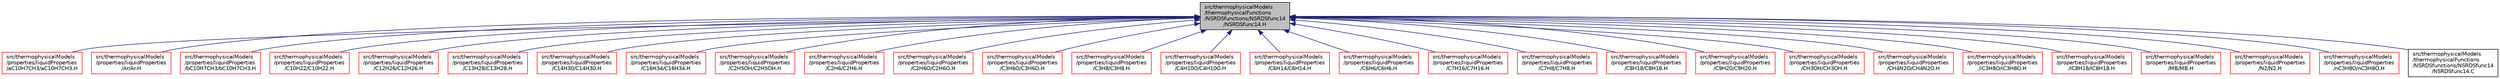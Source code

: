digraph "src/thermophysicalModels/thermophysicalFunctions/NSRDSfunctions/NSRDSfunc14/NSRDSfunc14.H"
{
  bgcolor="transparent";
  edge [fontname="Helvetica",fontsize="10",labelfontname="Helvetica",labelfontsize="10"];
  node [fontname="Helvetica",fontsize="10",shape=record];
  Node90 [label="src/thermophysicalModels\l/thermophysicalFunctions\l/NSRDSfunctions/NSRDSfunc14\l/NSRDSfunc14.H",height=0.2,width=0.4,color="black", fillcolor="grey75", style="filled", fontcolor="black"];
  Node90 -> Node91 [dir="back",color="midnightblue",fontsize="10",style="solid",fontname="Helvetica"];
  Node91 [label="src/thermophysicalModels\l/properties/liquidProperties\l/aC10H7CH3/aC10H7CH3.H",height=0.2,width=0.4,color="red",URL="$a16037.html"];
  Node90 -> Node93 [dir="back",color="midnightblue",fontsize="10",style="solid",fontname="Helvetica"];
  Node93 [label="src/thermophysicalModels\l/properties/liquidProperties\l/Ar/Ar.H",height=0.2,width=0.4,color="red",URL="$a16046.html"];
  Node90 -> Node95 [dir="back",color="midnightblue",fontsize="10",style="solid",fontname="Helvetica"];
  Node95 [label="src/thermophysicalModels\l/properties/liquidProperties\l/bC10H7CH3/bC10H7CH3.H",height=0.2,width=0.4,color="red",URL="$a16055.html"];
  Node90 -> Node97 [dir="back",color="midnightblue",fontsize="10",style="solid",fontname="Helvetica"];
  Node97 [label="src/thermophysicalModels\l/properties/liquidProperties\l/C10H22/C10H22.H",height=0.2,width=0.4,color="red",URL="$a16064.html"];
  Node90 -> Node99 [dir="back",color="midnightblue",fontsize="10",style="solid",fontname="Helvetica"];
  Node99 [label="src/thermophysicalModels\l/properties/liquidProperties\l/C12H26/C12H26.H",height=0.2,width=0.4,color="red",URL="$a16073.html"];
  Node90 -> Node101 [dir="back",color="midnightblue",fontsize="10",style="solid",fontname="Helvetica"];
  Node101 [label="src/thermophysicalModels\l/properties/liquidProperties\l/C13H28/C13H28.H",height=0.2,width=0.4,color="red",URL="$a16082.html"];
  Node90 -> Node103 [dir="back",color="midnightblue",fontsize="10",style="solid",fontname="Helvetica"];
  Node103 [label="src/thermophysicalModels\l/properties/liquidProperties\l/C14H30/C14H30.H",height=0.2,width=0.4,color="red",URL="$a16091.html"];
  Node90 -> Node105 [dir="back",color="midnightblue",fontsize="10",style="solid",fontname="Helvetica"];
  Node105 [label="src/thermophysicalModels\l/properties/liquidProperties\l/C16H34/C16H34.H",height=0.2,width=0.4,color="red",URL="$a16100.html"];
  Node90 -> Node107 [dir="back",color="midnightblue",fontsize="10",style="solid",fontname="Helvetica"];
  Node107 [label="src/thermophysicalModels\l/properties/liquidProperties\l/C2H5OH/C2H5OH.H",height=0.2,width=0.4,color="red",URL="$a16109.html"];
  Node90 -> Node109 [dir="back",color="midnightblue",fontsize="10",style="solid",fontname="Helvetica"];
  Node109 [label="src/thermophysicalModels\l/properties/liquidProperties\l/C2H6/C2H6.H",height=0.2,width=0.4,color="red",URL="$a16118.html"];
  Node90 -> Node111 [dir="back",color="midnightblue",fontsize="10",style="solid",fontname="Helvetica"];
  Node111 [label="src/thermophysicalModels\l/properties/liquidProperties\l/C2H6O/C2H6O.H",height=0.2,width=0.4,color="red",URL="$a16127.html"];
  Node90 -> Node113 [dir="back",color="midnightblue",fontsize="10",style="solid",fontname="Helvetica"];
  Node113 [label="src/thermophysicalModels\l/properties/liquidProperties\l/C3H6O/C3H6O.H",height=0.2,width=0.4,color="red",URL="$a16136.html"];
  Node90 -> Node115 [dir="back",color="midnightblue",fontsize="10",style="solid",fontname="Helvetica"];
  Node115 [label="src/thermophysicalModels\l/properties/liquidProperties\l/C3H8/C3H8.H",height=0.2,width=0.4,color="red",URL="$a16145.html"];
  Node90 -> Node117 [dir="back",color="midnightblue",fontsize="10",style="solid",fontname="Helvetica"];
  Node117 [label="src/thermophysicalModels\l/properties/liquidProperties\l/C4H10O/C4H10O.H",height=0.2,width=0.4,color="red",URL="$a16154.html"];
  Node90 -> Node119 [dir="back",color="midnightblue",fontsize="10",style="solid",fontname="Helvetica"];
  Node119 [label="src/thermophysicalModels\l/properties/liquidProperties\l/C6H14/C6H14.H",height=0.2,width=0.4,color="red",URL="$a16163.html"];
  Node90 -> Node121 [dir="back",color="midnightblue",fontsize="10",style="solid",fontname="Helvetica"];
  Node121 [label="src/thermophysicalModels\l/properties/liquidProperties\l/C6H6/C6H6.H",height=0.2,width=0.4,color="red",URL="$a16172.html"];
  Node90 -> Node123 [dir="back",color="midnightblue",fontsize="10",style="solid",fontname="Helvetica"];
  Node123 [label="src/thermophysicalModels\l/properties/liquidProperties\l/C7H16/C7H16.H",height=0.2,width=0.4,color="red",URL="$a16181.html"];
  Node90 -> Node125 [dir="back",color="midnightblue",fontsize="10",style="solid",fontname="Helvetica"];
  Node125 [label="src/thermophysicalModels\l/properties/liquidProperties\l/C7H8/C7H8.H",height=0.2,width=0.4,color="red",URL="$a16190.html"];
  Node90 -> Node127 [dir="back",color="midnightblue",fontsize="10",style="solid",fontname="Helvetica"];
  Node127 [label="src/thermophysicalModels\l/properties/liquidProperties\l/C8H18/C8H18.H",height=0.2,width=0.4,color="red",URL="$a16208.html"];
  Node90 -> Node129 [dir="back",color="midnightblue",fontsize="10",style="solid",fontname="Helvetica"];
  Node129 [label="src/thermophysicalModels\l/properties/liquidProperties\l/C9H20/C9H20.H",height=0.2,width=0.4,color="red",URL="$a16217.html"];
  Node90 -> Node131 [dir="back",color="midnightblue",fontsize="10",style="solid",fontname="Helvetica"];
  Node131 [label="src/thermophysicalModels\l/properties/liquidProperties\l/CH3OH/CH3OH.H",height=0.2,width=0.4,color="red",URL="$a16226.html"];
  Node90 -> Node133 [dir="back",color="midnightblue",fontsize="10",style="solid",fontname="Helvetica"];
  Node133 [label="src/thermophysicalModels\l/properties/liquidProperties\l/CH4N2O/CH4N2O.H",height=0.2,width=0.4,color="red",URL="$a16235.html"];
  Node90 -> Node135 [dir="back",color="midnightblue",fontsize="10",style="solid",fontname="Helvetica"];
  Node135 [label="src/thermophysicalModels\l/properties/liquidProperties\l/iC3H8O/iC3H8O.H",height=0.2,width=0.4,color="red",URL="$a16253.html"];
  Node90 -> Node137 [dir="back",color="midnightblue",fontsize="10",style="solid",fontname="Helvetica"];
  Node137 [label="src/thermophysicalModels\l/properties/liquidProperties\l/IC8H18/IC8H18.H",height=0.2,width=0.4,color="red",URL="$a16262.html"];
  Node90 -> Node139 [dir="back",color="midnightblue",fontsize="10",style="solid",fontname="Helvetica"];
  Node139 [label="src/thermophysicalModels\l/properties/liquidProperties\l/MB/MB.H",height=0.2,width=0.4,color="red",URL="$a16289.html"];
  Node90 -> Node141 [dir="back",color="midnightblue",fontsize="10",style="solid",fontname="Helvetica"];
  Node141 [label="src/thermophysicalModels\l/properties/liquidProperties\l/N2/N2.H",height=0.2,width=0.4,color="red",URL="$a16298.html"];
  Node90 -> Node143 [dir="back",color="midnightblue",fontsize="10",style="solid",fontname="Helvetica"];
  Node143 [label="src/thermophysicalModels\l/properties/liquidProperties\l/nC3H8O/nC3H8O.H",height=0.2,width=0.4,color="red",URL="$a16307.html"];
  Node90 -> Node145 [dir="back",color="midnightblue",fontsize="10",style="solid",fontname="Helvetica"];
  Node145 [label="src/thermophysicalModels\l/thermophysicalFunctions\l/NSRDSfunctions/NSRDSfunc14\l/NSRDSfunc14.C",height=0.2,width=0.4,color="black",URL="$a17201.html"];
}
